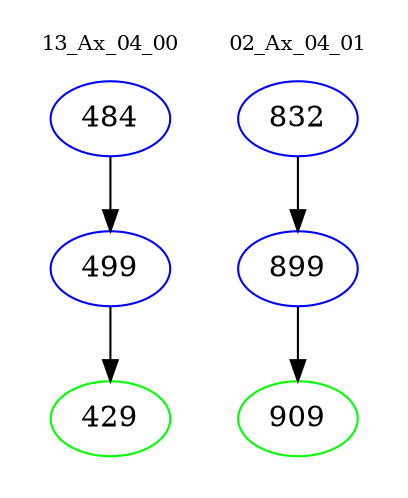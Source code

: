 digraph{
subgraph cluster_0 {
color = white
label = "13_Ax_04_00";
fontsize=10;
T0_484 [label="484", color="blue"]
T0_484 -> T0_499 [color="black"]
T0_499 [label="499", color="blue"]
T0_499 -> T0_429 [color="black"]
T0_429 [label="429", color="green"]
}
subgraph cluster_1 {
color = white
label = "02_Ax_04_01";
fontsize=10;
T1_832 [label="832", color="blue"]
T1_832 -> T1_899 [color="black"]
T1_899 [label="899", color="blue"]
T1_899 -> T1_909 [color="black"]
T1_909 [label="909", color="green"]
}
}
